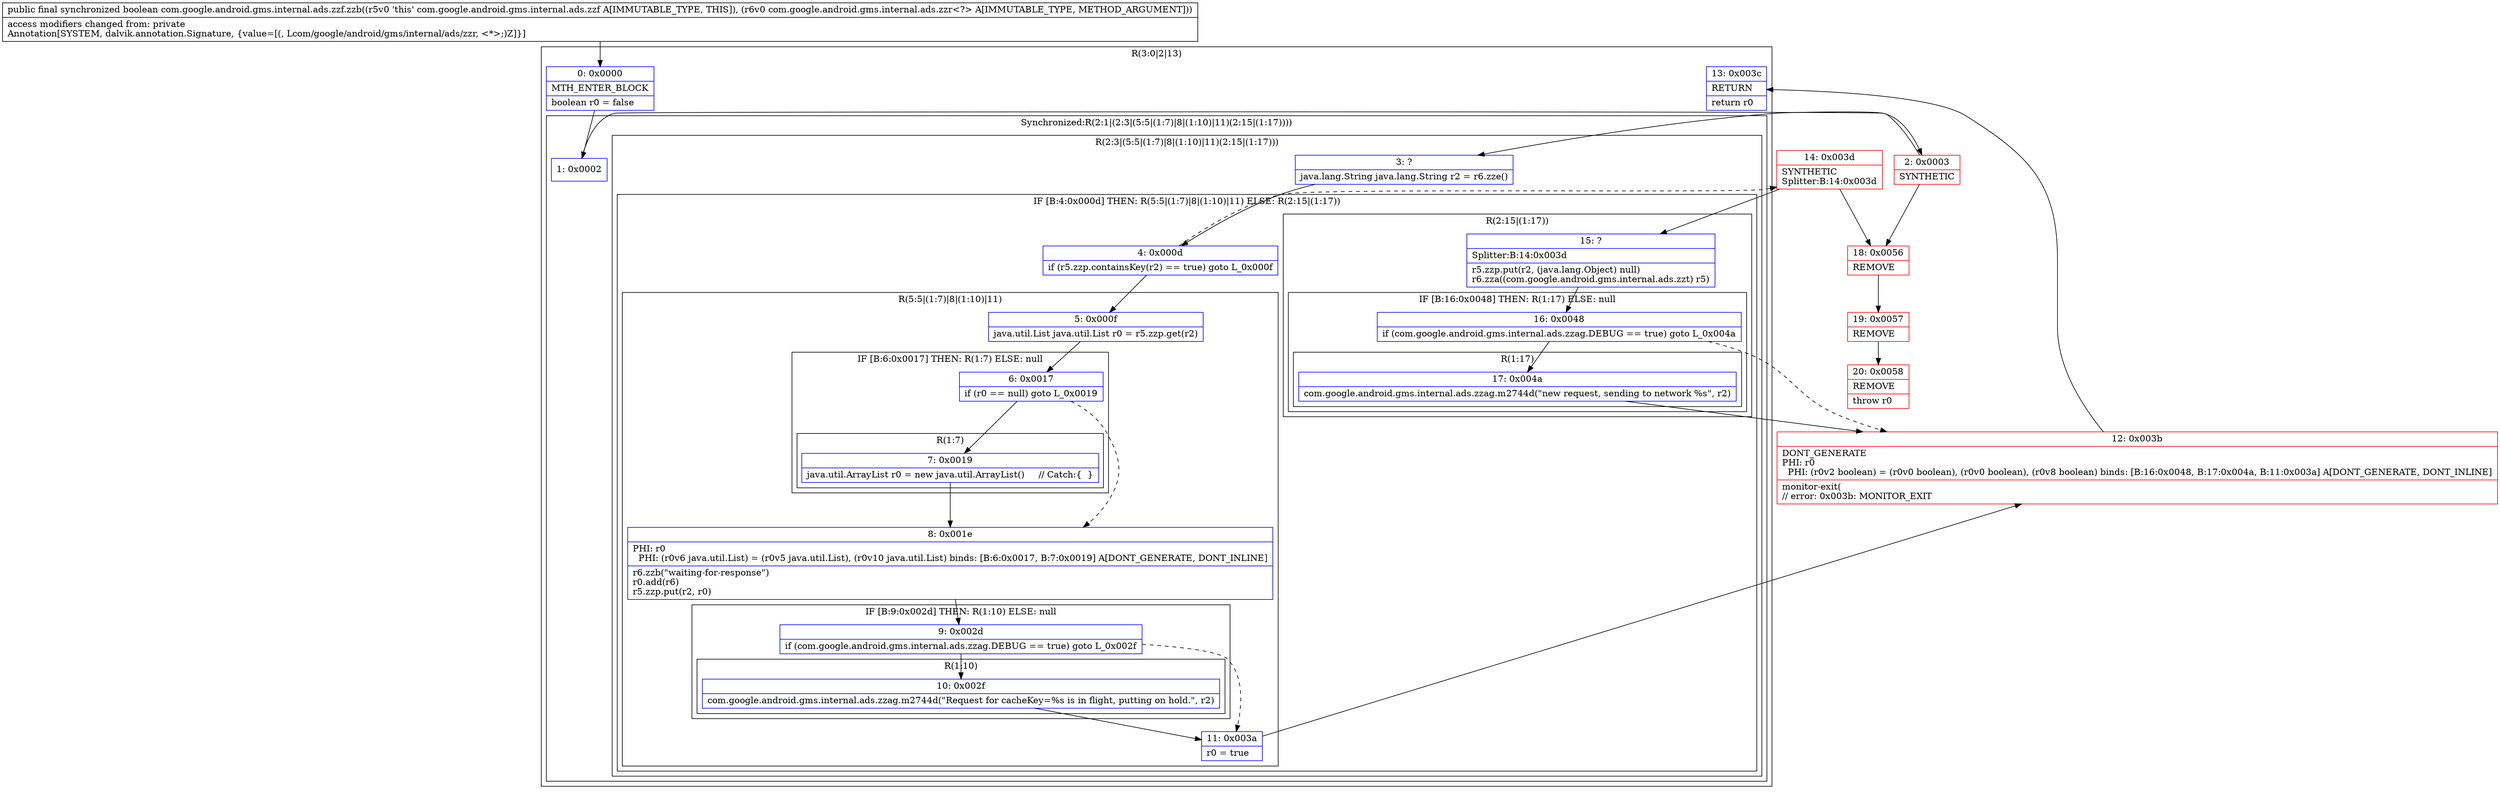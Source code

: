 digraph "CFG forcom.google.android.gms.internal.ads.zzf.zzb(Lcom\/google\/android\/gms\/internal\/ads\/zzr;)Z" {
subgraph cluster_Region_671369995 {
label = "R(3:0|2|13)";
node [shape=record,color=blue];
Node_0 [shape=record,label="{0\:\ 0x0000|MTH_ENTER_BLOCK\l|boolean r0 = false\l}"];
subgraph cluster_SynchronizedRegion_476328704 {
label = "Synchronized:R(2:1|(2:3|(5:5|(1:7)|8|(1:10)|11)(2:15|(1:17))))";
node [shape=record,color=blue];
Node_1 [shape=record,label="{1\:\ 0x0002}"];
subgraph cluster_Region_964123052 {
label = "R(2:3|(5:5|(1:7)|8|(1:10)|11)(2:15|(1:17)))";
node [shape=record,color=blue];
Node_3 [shape=record,label="{3\:\ ?|java.lang.String java.lang.String r2 = r6.zze()\l}"];
subgraph cluster_IfRegion_434220259 {
label = "IF [B:4:0x000d] THEN: R(5:5|(1:7)|8|(1:10)|11) ELSE: R(2:15|(1:17))";
node [shape=record,color=blue];
Node_4 [shape=record,label="{4\:\ 0x000d|if (r5.zzp.containsKey(r2) == true) goto L_0x000f\l}"];
subgraph cluster_Region_1315939 {
label = "R(5:5|(1:7)|8|(1:10)|11)";
node [shape=record,color=blue];
Node_5 [shape=record,label="{5\:\ 0x000f|java.util.List java.util.List r0 = r5.zzp.get(r2)\l}"];
subgraph cluster_IfRegion_135665141 {
label = "IF [B:6:0x0017] THEN: R(1:7) ELSE: null";
node [shape=record,color=blue];
Node_6 [shape=record,label="{6\:\ 0x0017|if (r0 == null) goto L_0x0019\l}"];
subgraph cluster_Region_604764283 {
label = "R(1:7)";
node [shape=record,color=blue];
Node_7 [shape=record,label="{7\:\ 0x0019|java.util.ArrayList r0 = new java.util.ArrayList()     \/\/ Catch:\{  \}\l}"];
}
}
Node_8 [shape=record,label="{8\:\ 0x001e|PHI: r0 \l  PHI: (r0v6 java.util.List) = (r0v5 java.util.List), (r0v10 java.util.List) binds: [B:6:0x0017, B:7:0x0019] A[DONT_GENERATE, DONT_INLINE]\l|r6.zzb(\"waiting\-for\-response\")\lr0.add(r6)\lr5.zzp.put(r2, r0)\l}"];
subgraph cluster_IfRegion_1284003989 {
label = "IF [B:9:0x002d] THEN: R(1:10) ELSE: null";
node [shape=record,color=blue];
Node_9 [shape=record,label="{9\:\ 0x002d|if (com.google.android.gms.internal.ads.zzag.DEBUG == true) goto L_0x002f\l}"];
subgraph cluster_Region_330821831 {
label = "R(1:10)";
node [shape=record,color=blue];
Node_10 [shape=record,label="{10\:\ 0x002f|com.google.android.gms.internal.ads.zzag.m2744d(\"Request for cacheKey=%s is in flight, putting on hold.\", r2)\l}"];
}
}
Node_11 [shape=record,label="{11\:\ 0x003a|r0 = true\l}"];
}
subgraph cluster_Region_857758174 {
label = "R(2:15|(1:17))";
node [shape=record,color=blue];
Node_15 [shape=record,label="{15\:\ ?|Splitter:B:14:0x003d\l|r5.zzp.put(r2, (java.lang.Object) null)\lr6.zza((com.google.android.gms.internal.ads.zzt) r5)\l}"];
subgraph cluster_IfRegion_1049897632 {
label = "IF [B:16:0x0048] THEN: R(1:17) ELSE: null";
node [shape=record,color=blue];
Node_16 [shape=record,label="{16\:\ 0x0048|if (com.google.android.gms.internal.ads.zzag.DEBUG == true) goto L_0x004a\l}"];
subgraph cluster_Region_806997039 {
label = "R(1:17)";
node [shape=record,color=blue];
Node_17 [shape=record,label="{17\:\ 0x004a|com.google.android.gms.internal.ads.zzag.m2744d(\"new request, sending to network %s\", r2)\l}"];
}
}
}
}
}
}
Node_13 [shape=record,label="{13\:\ 0x003c|RETURN\l|return r0\l}"];
}
Node_2 [shape=record,color=red,label="{2\:\ 0x0003|SYNTHETIC\l}"];
Node_12 [shape=record,color=red,label="{12\:\ 0x003b|DONT_GENERATE\lPHI: r0 \l  PHI: (r0v2 boolean) = (r0v0 boolean), (r0v0 boolean), (r0v8 boolean) binds: [B:16:0x0048, B:17:0x004a, B:11:0x003a] A[DONT_GENERATE, DONT_INLINE]\l|monitor\-exit(\l\/\/ error: 0x003b: MONITOR_EXIT  \l}"];
Node_14 [shape=record,color=red,label="{14\:\ 0x003d|SYNTHETIC\lSplitter:B:14:0x003d\l}"];
Node_18 [shape=record,color=red,label="{18\:\ 0x0056|REMOVE\l}"];
Node_19 [shape=record,color=red,label="{19\:\ 0x0057|REMOVE\l}"];
Node_20 [shape=record,color=red,label="{20\:\ 0x0058|REMOVE\l|throw r0\l}"];
MethodNode[shape=record,label="{public final synchronized boolean com.google.android.gms.internal.ads.zzf.zzb((r5v0 'this' com.google.android.gms.internal.ads.zzf A[IMMUTABLE_TYPE, THIS]), (r6v0 com.google.android.gms.internal.ads.zzr\<?\> A[IMMUTABLE_TYPE, METHOD_ARGUMENT]))  | access modifiers changed from: private\lAnnotation[SYSTEM, dalvik.annotation.Signature, \{value=[(, Lcom\/google\/android\/gms\/internal\/ads\/zzr, \<*\>;)Z]\}]\l}"];
MethodNode -> Node_0;
Node_0 -> Node_1;
Node_1 -> Node_2;
Node_3 -> Node_4;
Node_4 -> Node_5;
Node_4 -> Node_14[style=dashed];
Node_5 -> Node_6;
Node_6 -> Node_7;
Node_6 -> Node_8[style=dashed];
Node_7 -> Node_8;
Node_8 -> Node_9;
Node_9 -> Node_10;
Node_9 -> Node_11[style=dashed];
Node_10 -> Node_11;
Node_11 -> Node_12;
Node_15 -> Node_16;
Node_16 -> Node_12[style=dashed];
Node_16 -> Node_17;
Node_17 -> Node_12;
Node_2 -> Node_3;
Node_2 -> Node_18;
Node_12 -> Node_13;
Node_14 -> Node_15;
Node_14 -> Node_18;
Node_18 -> Node_19;
Node_19 -> Node_20;
}

